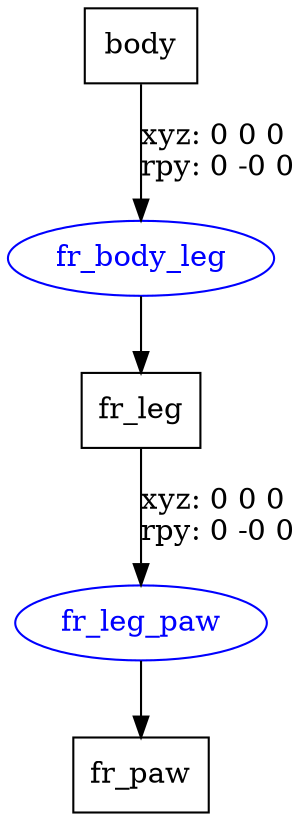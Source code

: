 digraph G {
node [shape=box];
"body" [label="body"];
"fr_leg" [label="fr_leg"];
"fr_paw" [label="fr_paw"];
node [shape=ellipse, color=blue, fontcolor=blue];
"body" -> "fr_body_leg" [label="xyz: 0 0 0 \nrpy: 0 -0 0"]
"fr_body_leg" -> "fr_leg"
"fr_leg" -> "fr_leg_paw" [label="xyz: 0 0 0 \nrpy: 0 -0 0"]
"fr_leg_paw" -> "fr_paw"
}

